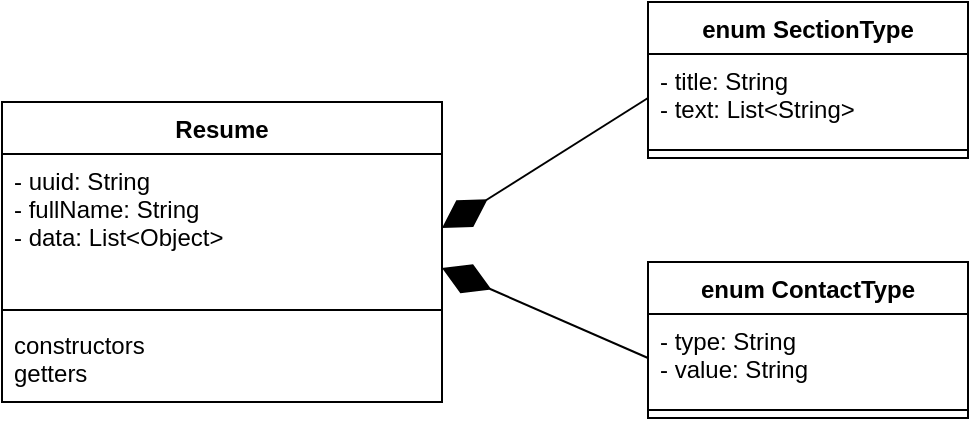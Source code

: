 <mxfile version="15.9.6" type="github">
  <diagram id="H2XXT-WdWfryleY7fu1X" name="Page-1">
    <mxGraphModel dx="1360" dy="764" grid="1" gridSize="10" guides="1" tooltips="1" connect="1" arrows="1" fold="1" page="1" pageScale="1" pageWidth="1169" pageHeight="827" math="0" shadow="0">
      <root>
        <mxCell id="0" />
        <mxCell id="1" parent="0" />
        <mxCell id="OPYg37eZWYAAYH3z6QWN-2" value="Resume" style="swimlane;fontStyle=1;align=center;verticalAlign=top;childLayout=stackLayout;horizontal=1;startSize=26;horizontalStack=0;resizeParent=1;resizeParentMax=0;resizeLast=0;collapsible=1;marginBottom=0;" parent="1" vertex="1">
          <mxGeometry x="37" y="90" width="220" height="150" as="geometry" />
        </mxCell>
        <mxCell id="OPYg37eZWYAAYH3z6QWN-3" value="- uuid: String&#xa;- fullName: String&#xa;- data: List&lt;Object&gt;&#xa;" style="text;strokeColor=none;fillColor=none;align=left;verticalAlign=top;spacingLeft=4;spacingRight=4;overflow=hidden;rotatable=0;points=[[0,0.5],[1,0.5]];portConstraint=eastwest;" parent="OPYg37eZWYAAYH3z6QWN-2" vertex="1">
          <mxGeometry y="26" width="220" height="74" as="geometry" />
        </mxCell>
        <mxCell id="OPYg37eZWYAAYH3z6QWN-4" value="" style="line;strokeWidth=1;fillColor=none;align=left;verticalAlign=middle;spacingTop=-1;spacingLeft=3;spacingRight=3;rotatable=0;labelPosition=right;points=[];portConstraint=eastwest;" parent="OPYg37eZWYAAYH3z6QWN-2" vertex="1">
          <mxGeometry y="100" width="220" height="8" as="geometry" />
        </mxCell>
        <mxCell id="OPYg37eZWYAAYH3z6QWN-5" value="constructors&#xa;getters" style="text;strokeColor=none;fillColor=none;align=left;verticalAlign=top;spacingLeft=4;spacingRight=4;overflow=hidden;rotatable=0;points=[[0,0.5],[1,0.5]];portConstraint=eastwest;" parent="OPYg37eZWYAAYH3z6QWN-2" vertex="1">
          <mxGeometry y="108" width="220" height="42" as="geometry" />
        </mxCell>
        <mxCell id="OPYg37eZWYAAYH3z6QWN-18" value="" style="endArrow=diamondThin;endFill=1;endSize=24;html=1;rounded=0;exitX=0;exitY=0.5;exitDx=0;exitDy=0;entryX=1;entryY=0.5;entryDx=0;entryDy=0;" parent="1" source="TxLTmfElA2wQhMG-NLe1-3" edge="1" target="OPYg37eZWYAAYH3z6QWN-3">
          <mxGeometry width="160" relative="1" as="geometry">
            <mxPoint x="347" y="120" as="sourcePoint" />
            <mxPoint x="107" y="240" as="targetPoint" />
            <Array as="points" />
          </mxGeometry>
        </mxCell>
        <mxCell id="OPYg37eZWYAAYH3z6QWN-19" value="" style="endArrow=diamondThin;endFill=1;endSize=24;html=1;rounded=0;exitX=0;exitY=0.5;exitDx=0;exitDy=0;entryX=1;entryY=0.77;entryDx=0;entryDy=0;entryPerimeter=0;" parent="1" edge="1" target="OPYg37eZWYAAYH3z6QWN-3" source="TxLTmfElA2wQhMG-NLe1-7">
          <mxGeometry width="160" relative="1" as="geometry">
            <mxPoint x="345.86" y="204.302" as="sourcePoint" />
            <mxPoint x="260" y="204" as="targetPoint" />
          </mxGeometry>
        </mxCell>
        <mxCell id="TxLTmfElA2wQhMG-NLe1-2" value="enum SectionType" style="swimlane;fontStyle=1;align=center;verticalAlign=top;childLayout=stackLayout;horizontal=1;startSize=26;horizontalStack=0;resizeParent=1;resizeParentMax=0;resizeLast=0;collapsible=1;marginBottom=0;" vertex="1" parent="1">
          <mxGeometry x="360" y="40" width="160" height="78" as="geometry" />
        </mxCell>
        <mxCell id="TxLTmfElA2wQhMG-NLe1-3" value="- title: String&#xa;- text: List&lt;String&gt;&#xa;" style="text;strokeColor=none;fillColor=none;align=left;verticalAlign=top;spacingLeft=4;spacingRight=4;overflow=hidden;rotatable=0;points=[[0,0.5],[1,0.5]];portConstraint=eastwest;" vertex="1" parent="TxLTmfElA2wQhMG-NLe1-2">
          <mxGeometry y="26" width="160" height="44" as="geometry" />
        </mxCell>
        <mxCell id="TxLTmfElA2wQhMG-NLe1-4" value="" style="line;strokeWidth=1;fillColor=none;align=left;verticalAlign=middle;spacingTop=-1;spacingLeft=3;spacingRight=3;rotatable=0;labelPosition=right;points=[];portConstraint=eastwest;" vertex="1" parent="TxLTmfElA2wQhMG-NLe1-2">
          <mxGeometry y="70" width="160" height="8" as="geometry" />
        </mxCell>
        <mxCell id="TxLTmfElA2wQhMG-NLe1-6" value="enum ContactType" style="swimlane;fontStyle=1;align=center;verticalAlign=top;childLayout=stackLayout;horizontal=1;startSize=26;horizontalStack=0;resizeParent=1;resizeParentMax=0;resizeLast=0;collapsible=1;marginBottom=0;" vertex="1" parent="1">
          <mxGeometry x="360" y="170" width="160" height="78" as="geometry" />
        </mxCell>
        <mxCell id="TxLTmfElA2wQhMG-NLe1-7" value="- type: String&#xa;- value: String" style="text;strokeColor=none;fillColor=none;align=left;verticalAlign=top;spacingLeft=4;spacingRight=4;overflow=hidden;rotatable=0;points=[[0,0.5],[1,0.5]];portConstraint=eastwest;" vertex="1" parent="TxLTmfElA2wQhMG-NLe1-6">
          <mxGeometry y="26" width="160" height="44" as="geometry" />
        </mxCell>
        <mxCell id="TxLTmfElA2wQhMG-NLe1-8" value="" style="line;strokeWidth=1;fillColor=none;align=left;verticalAlign=middle;spacingTop=-1;spacingLeft=3;spacingRight=3;rotatable=0;labelPosition=right;points=[];portConstraint=eastwest;" vertex="1" parent="TxLTmfElA2wQhMG-NLe1-6">
          <mxGeometry y="70" width="160" height="8" as="geometry" />
        </mxCell>
      </root>
    </mxGraphModel>
  </diagram>
</mxfile>
